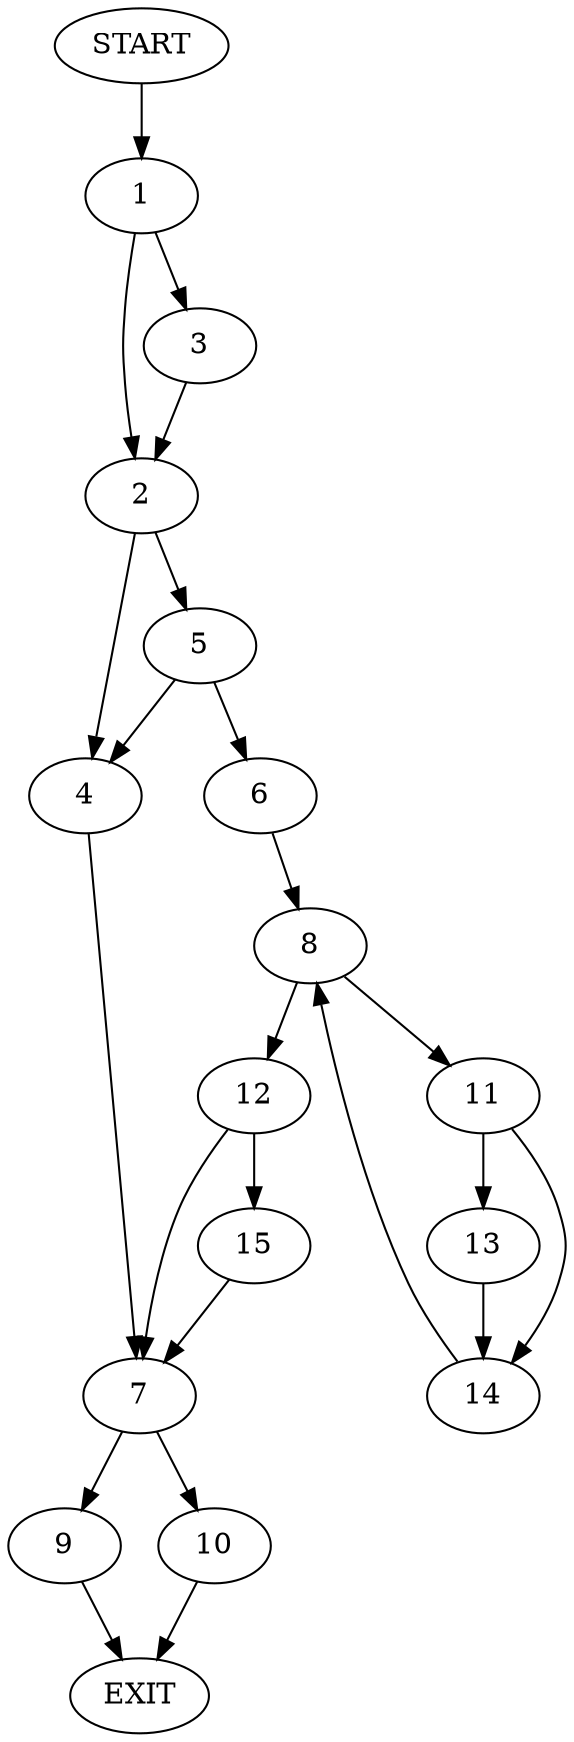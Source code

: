 digraph {
0 [label="START"]
16 [label="EXIT"]
0 -> 1
1 -> 2
1 -> 3
2 -> 4
2 -> 5
3 -> 2
5 -> 4
5 -> 6
4 -> 7
6 -> 8
7 -> 9
7 -> 10
8 -> 11
8 -> 12
11 -> 13
11 -> 14
12 -> 15
12 -> 7
14 -> 8
13 -> 14
15 -> 7
10 -> 16
9 -> 16
}
